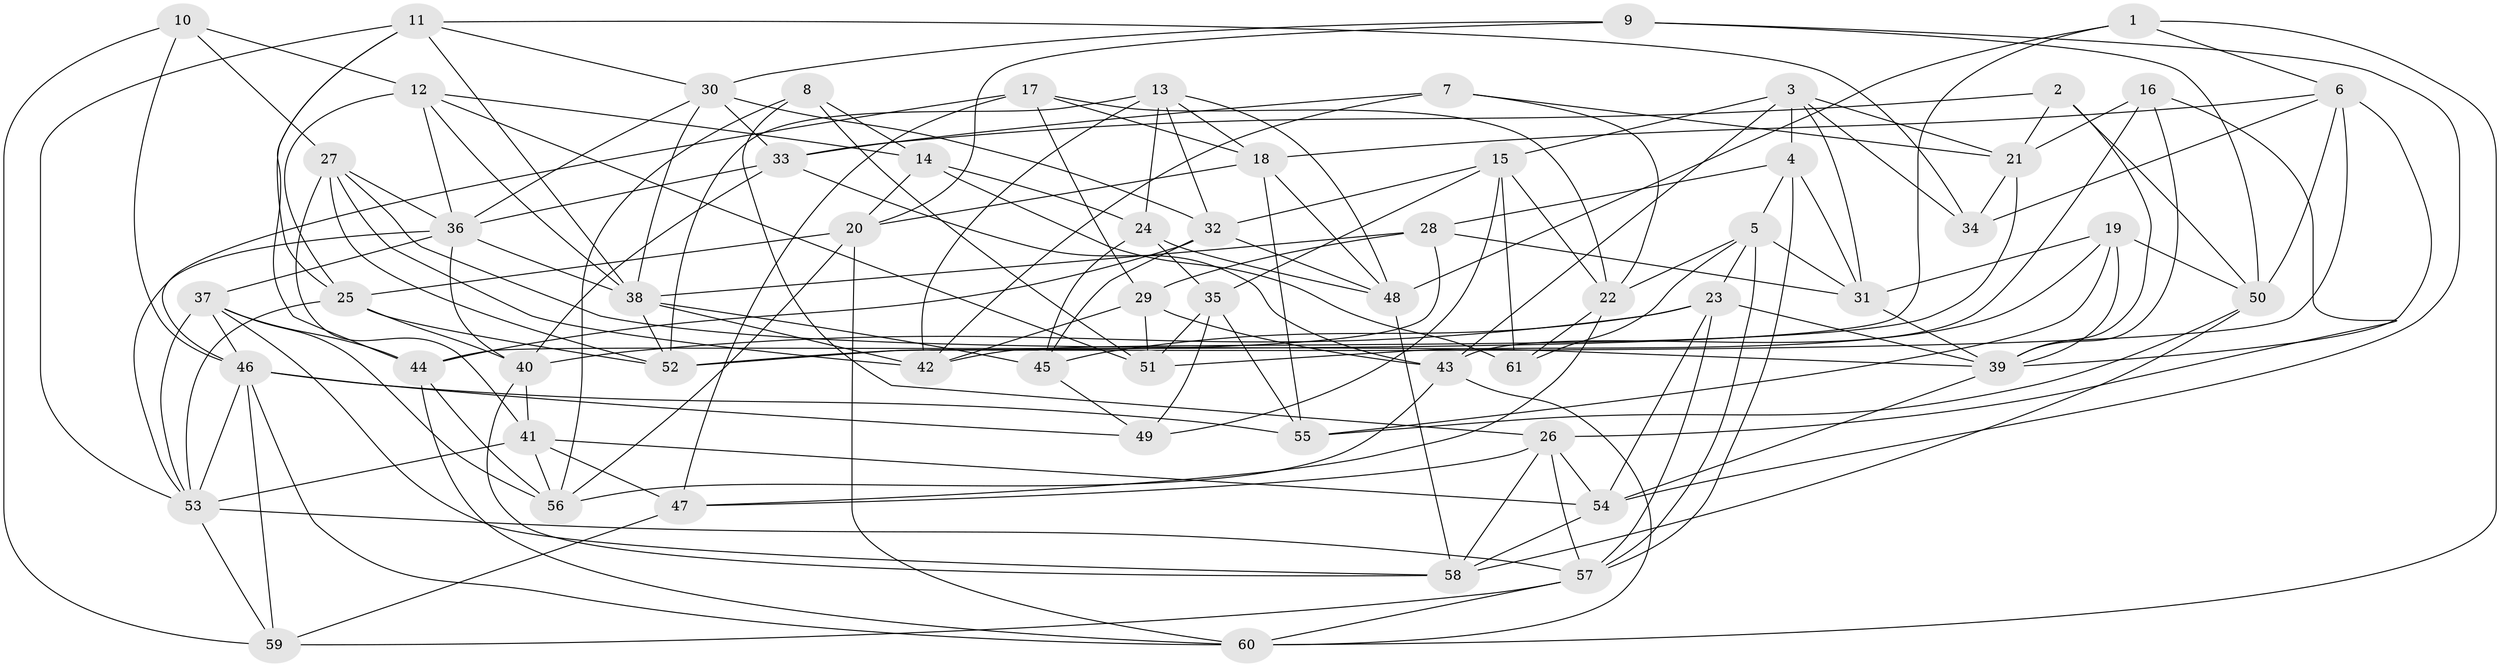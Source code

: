 // original degree distribution, {4: 1.0}
// Generated by graph-tools (version 1.1) at 2025/03/03/09/25 03:03:10]
// undirected, 61 vertices, 172 edges
graph export_dot {
graph [start="1"]
  node [color=gray90,style=filled];
  1;
  2;
  3;
  4;
  5;
  6;
  7;
  8;
  9;
  10;
  11;
  12;
  13;
  14;
  15;
  16;
  17;
  18;
  19;
  20;
  21;
  22;
  23;
  24;
  25;
  26;
  27;
  28;
  29;
  30;
  31;
  32;
  33;
  34;
  35;
  36;
  37;
  38;
  39;
  40;
  41;
  42;
  43;
  44;
  45;
  46;
  47;
  48;
  49;
  50;
  51;
  52;
  53;
  54;
  55;
  56;
  57;
  58;
  59;
  60;
  61;
  1 -- 6 [weight=1.0];
  1 -- 44 [weight=1.0];
  1 -- 48 [weight=1.0];
  1 -- 60 [weight=1.0];
  2 -- 21 [weight=1.0];
  2 -- 33 [weight=1.0];
  2 -- 39 [weight=1.0];
  2 -- 50 [weight=1.0];
  3 -- 4 [weight=1.0];
  3 -- 15 [weight=1.0];
  3 -- 21 [weight=1.0];
  3 -- 31 [weight=1.0];
  3 -- 34 [weight=1.0];
  3 -- 43 [weight=1.0];
  4 -- 5 [weight=1.0];
  4 -- 28 [weight=1.0];
  4 -- 31 [weight=1.0];
  4 -- 57 [weight=2.0];
  5 -- 22 [weight=1.0];
  5 -- 23 [weight=1.0];
  5 -- 31 [weight=1.0];
  5 -- 57 [weight=1.0];
  5 -- 61 [weight=1.0];
  6 -- 18 [weight=1.0];
  6 -- 34 [weight=1.0];
  6 -- 39 [weight=1.0];
  6 -- 50 [weight=1.0];
  6 -- 52 [weight=1.0];
  7 -- 21 [weight=1.0];
  7 -- 22 [weight=1.0];
  7 -- 33 [weight=1.0];
  7 -- 42 [weight=1.0];
  8 -- 14 [weight=1.0];
  8 -- 26 [weight=1.0];
  8 -- 51 [weight=1.0];
  8 -- 56 [weight=1.0];
  9 -- 20 [weight=1.0];
  9 -- 30 [weight=1.0];
  9 -- 50 [weight=1.0];
  9 -- 54 [weight=1.0];
  10 -- 12 [weight=1.0];
  10 -- 27 [weight=1.0];
  10 -- 46 [weight=1.0];
  10 -- 59 [weight=1.0];
  11 -- 25 [weight=1.0];
  11 -- 30 [weight=1.0];
  11 -- 34 [weight=1.0];
  11 -- 38 [weight=1.0];
  11 -- 44 [weight=1.0];
  11 -- 53 [weight=1.0];
  12 -- 14 [weight=1.0];
  12 -- 25 [weight=1.0];
  12 -- 36 [weight=1.0];
  12 -- 38 [weight=1.0];
  12 -- 51 [weight=1.0];
  13 -- 18 [weight=1.0];
  13 -- 24 [weight=1.0];
  13 -- 32 [weight=1.0];
  13 -- 42 [weight=1.0];
  13 -- 48 [weight=1.0];
  13 -- 52 [weight=1.0];
  14 -- 20 [weight=1.0];
  14 -- 24 [weight=2.0];
  14 -- 61 [weight=1.0];
  15 -- 22 [weight=1.0];
  15 -- 32 [weight=1.0];
  15 -- 35 [weight=1.0];
  15 -- 49 [weight=1.0];
  15 -- 61 [weight=1.0];
  16 -- 21 [weight=1.0];
  16 -- 26 [weight=1.0];
  16 -- 39 [weight=1.0];
  16 -- 43 [weight=1.0];
  17 -- 18 [weight=1.0];
  17 -- 22 [weight=1.0];
  17 -- 29 [weight=2.0];
  17 -- 46 [weight=1.0];
  17 -- 47 [weight=1.0];
  18 -- 20 [weight=1.0];
  18 -- 48 [weight=1.0];
  18 -- 55 [weight=1.0];
  19 -- 31 [weight=1.0];
  19 -- 39 [weight=1.0];
  19 -- 50 [weight=1.0];
  19 -- 51 [weight=2.0];
  19 -- 55 [weight=1.0];
  20 -- 25 [weight=1.0];
  20 -- 56 [weight=1.0];
  20 -- 60 [weight=1.0];
  21 -- 34 [weight=1.0];
  21 -- 42 [weight=1.0];
  22 -- 47 [weight=1.0];
  22 -- 61 [weight=1.0];
  23 -- 39 [weight=1.0];
  23 -- 40 [weight=1.0];
  23 -- 45 [weight=1.0];
  23 -- 54 [weight=1.0];
  23 -- 57 [weight=1.0];
  24 -- 35 [weight=1.0];
  24 -- 45 [weight=1.0];
  24 -- 48 [weight=1.0];
  25 -- 40 [weight=1.0];
  25 -- 52 [weight=1.0];
  25 -- 53 [weight=1.0];
  26 -- 47 [weight=1.0];
  26 -- 54 [weight=1.0];
  26 -- 57 [weight=1.0];
  26 -- 58 [weight=1.0];
  27 -- 36 [weight=1.0];
  27 -- 39 [weight=1.0];
  27 -- 41 [weight=1.0];
  27 -- 42 [weight=1.0];
  27 -- 52 [weight=1.0];
  28 -- 29 [weight=1.0];
  28 -- 31 [weight=1.0];
  28 -- 38 [weight=2.0];
  28 -- 52 [weight=1.0];
  29 -- 42 [weight=1.0];
  29 -- 43 [weight=1.0];
  29 -- 51 [weight=1.0];
  30 -- 32 [weight=1.0];
  30 -- 33 [weight=1.0];
  30 -- 36 [weight=1.0];
  30 -- 38 [weight=1.0];
  31 -- 39 [weight=1.0];
  32 -- 44 [weight=1.0];
  32 -- 45 [weight=1.0];
  32 -- 48 [weight=1.0];
  33 -- 36 [weight=1.0];
  33 -- 40 [weight=1.0];
  33 -- 43 [weight=1.0];
  35 -- 49 [weight=1.0];
  35 -- 51 [weight=1.0];
  35 -- 55 [weight=2.0];
  36 -- 37 [weight=1.0];
  36 -- 38 [weight=1.0];
  36 -- 40 [weight=1.0];
  36 -- 53 [weight=1.0];
  37 -- 44 [weight=1.0];
  37 -- 46 [weight=1.0];
  37 -- 53 [weight=1.0];
  37 -- 56 [weight=1.0];
  37 -- 58 [weight=1.0];
  38 -- 42 [weight=1.0];
  38 -- 45 [weight=2.0];
  38 -- 52 [weight=1.0];
  39 -- 54 [weight=1.0];
  40 -- 41 [weight=1.0];
  40 -- 58 [weight=1.0];
  41 -- 47 [weight=1.0];
  41 -- 53 [weight=1.0];
  41 -- 54 [weight=1.0];
  41 -- 56 [weight=1.0];
  43 -- 56 [weight=1.0];
  43 -- 60 [weight=1.0];
  44 -- 56 [weight=1.0];
  44 -- 60 [weight=1.0];
  45 -- 49 [weight=1.0];
  46 -- 49 [weight=1.0];
  46 -- 53 [weight=1.0];
  46 -- 55 [weight=1.0];
  46 -- 59 [weight=1.0];
  46 -- 60 [weight=1.0];
  47 -- 59 [weight=2.0];
  48 -- 58 [weight=1.0];
  50 -- 55 [weight=1.0];
  50 -- 58 [weight=1.0];
  53 -- 57 [weight=1.0];
  53 -- 59 [weight=1.0];
  54 -- 58 [weight=1.0];
  57 -- 59 [weight=1.0];
  57 -- 60 [weight=1.0];
}
